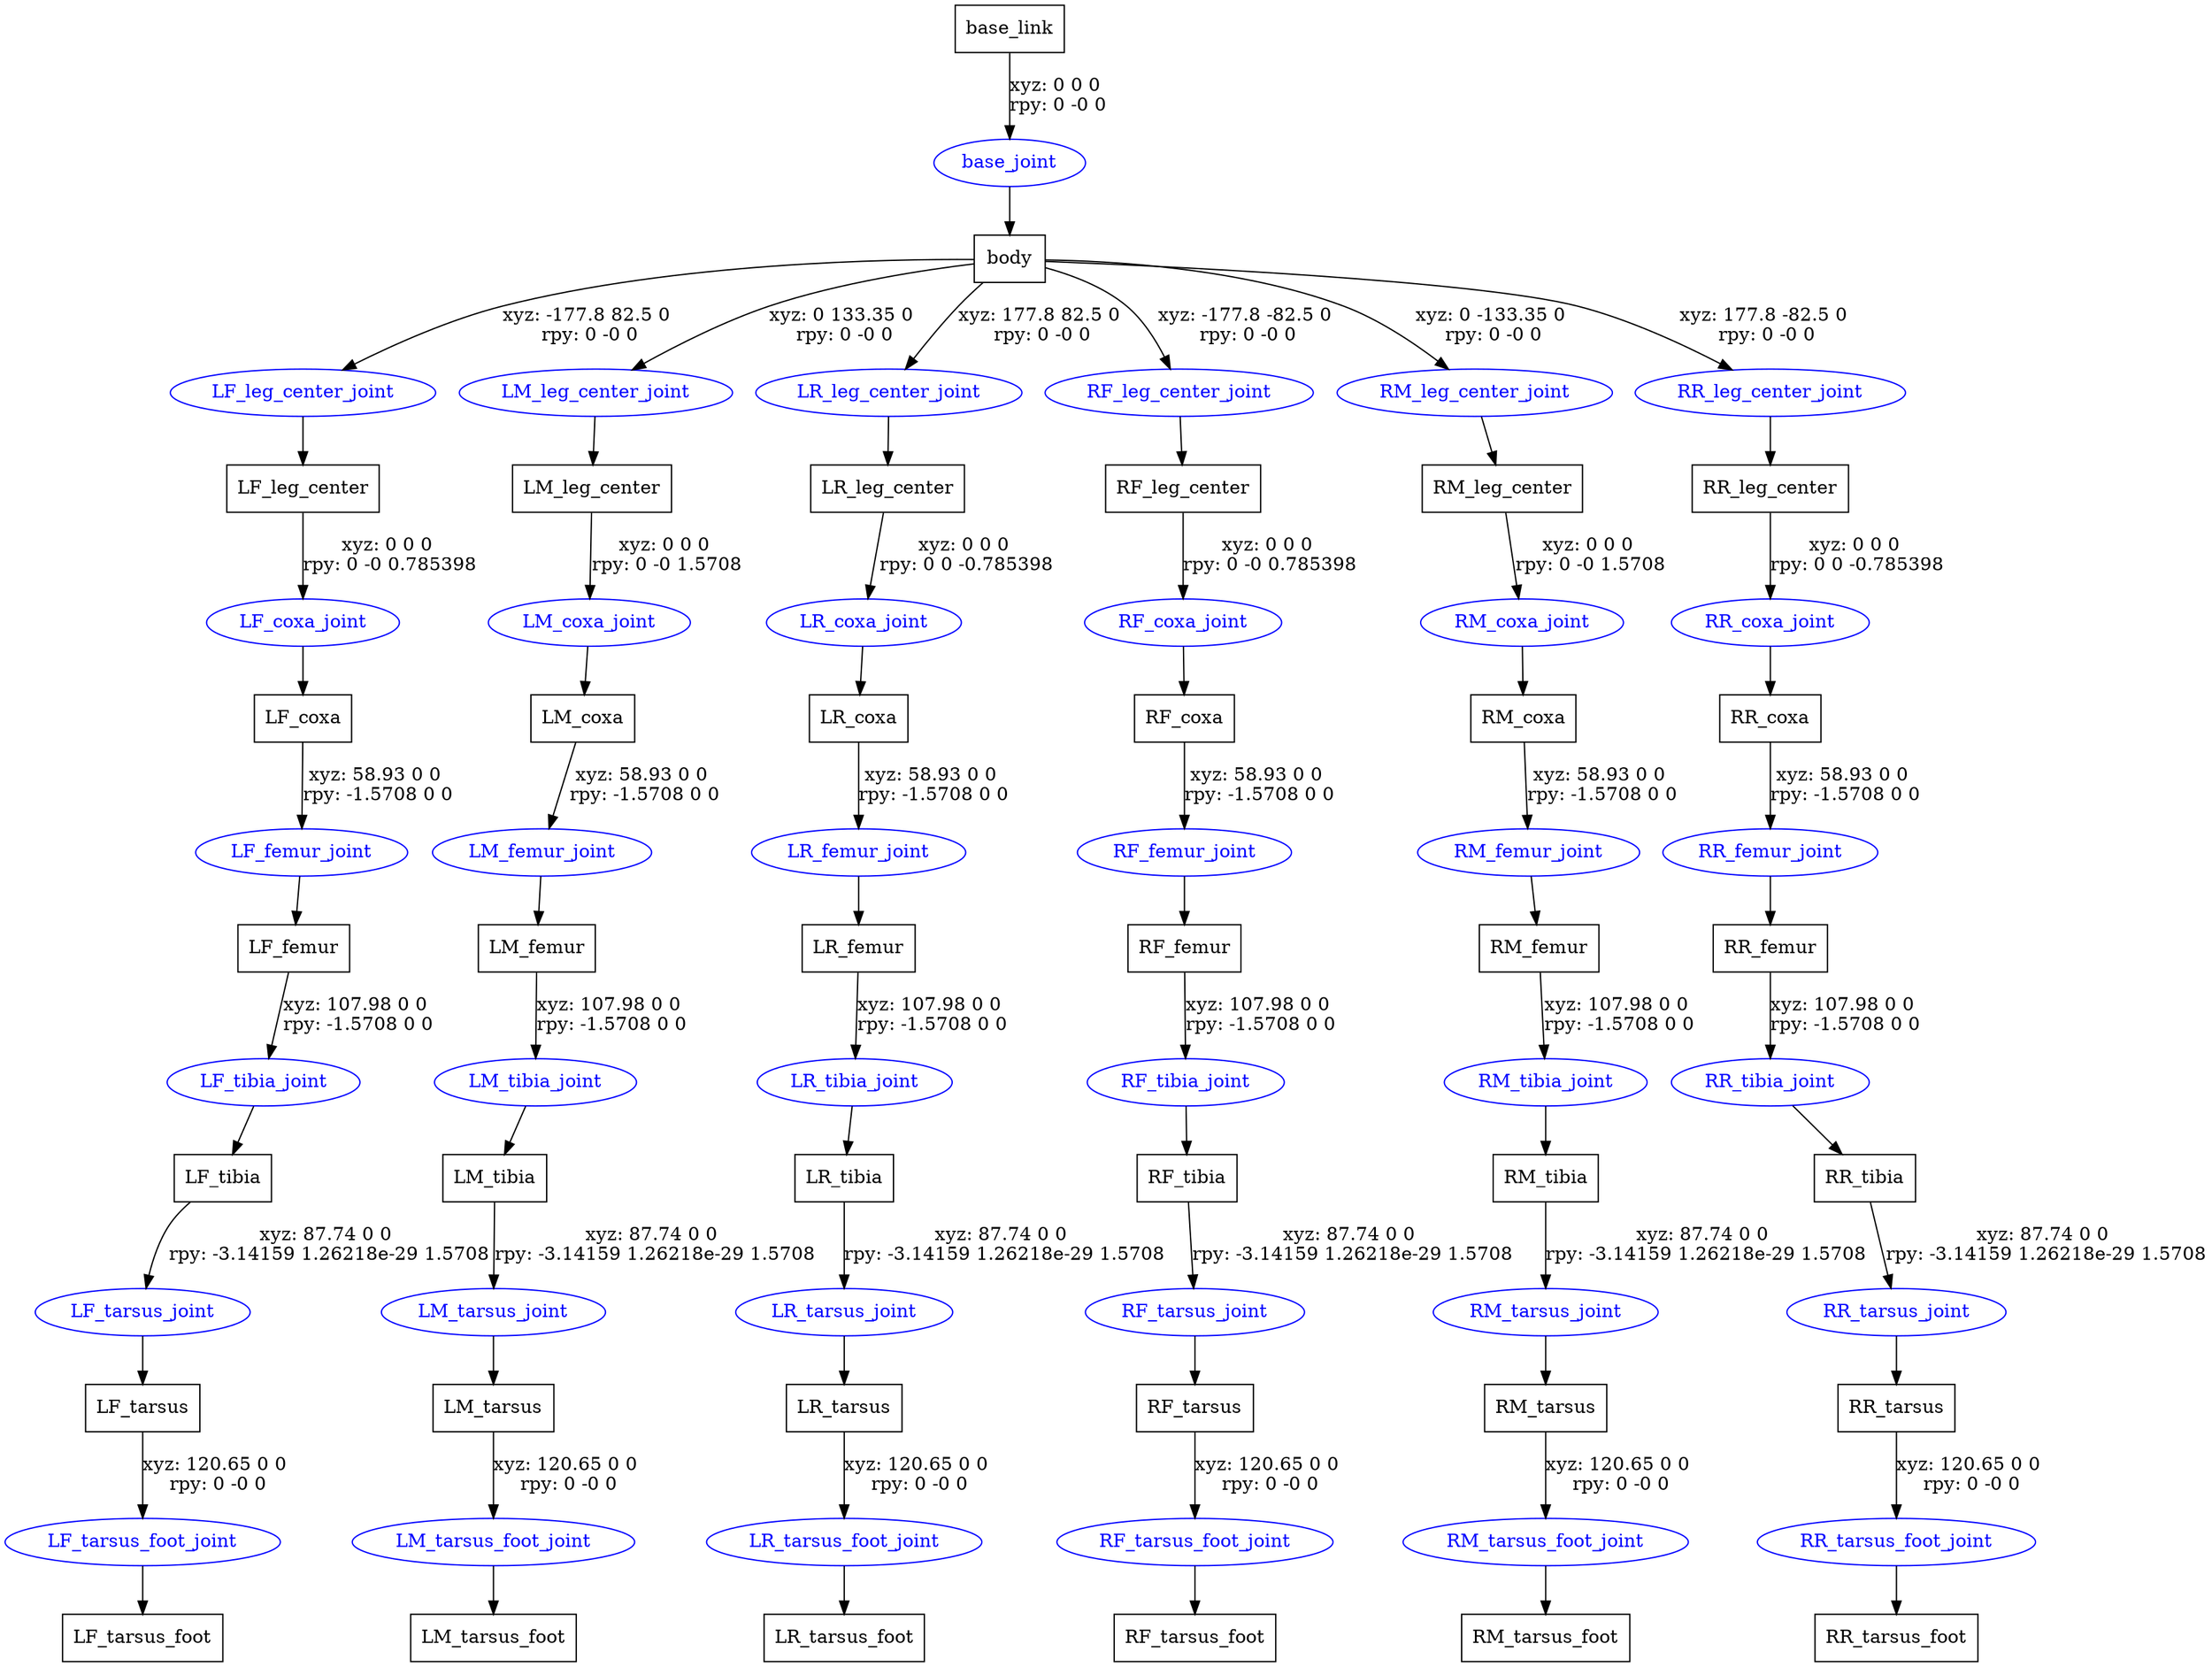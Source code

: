 digraph G {
node [shape=box];
"base_link" [label="base_link"];
"body" [label="body"];
"LF_leg_center" [label="LF_leg_center"];
"LF_coxa" [label="LF_coxa"];
"LF_femur" [label="LF_femur"];
"LF_tibia" [label="LF_tibia"];
"LF_tarsus" [label="LF_tarsus"];
"LF_tarsus_foot" [label="LF_tarsus_foot"];
"LM_leg_center" [label="LM_leg_center"];
"LM_coxa" [label="LM_coxa"];
"LM_femur" [label="LM_femur"];
"LM_tibia" [label="LM_tibia"];
"LM_tarsus" [label="LM_tarsus"];
"LM_tarsus_foot" [label="LM_tarsus_foot"];
"LR_leg_center" [label="LR_leg_center"];
"LR_coxa" [label="LR_coxa"];
"LR_femur" [label="LR_femur"];
"LR_tibia" [label="LR_tibia"];
"LR_tarsus" [label="LR_tarsus"];
"LR_tarsus_foot" [label="LR_tarsus_foot"];
"RF_leg_center" [label="RF_leg_center"];
"RF_coxa" [label="RF_coxa"];
"RF_femur" [label="RF_femur"];
"RF_tibia" [label="RF_tibia"];
"RF_tarsus" [label="RF_tarsus"];
"RF_tarsus_foot" [label="RF_tarsus_foot"];
"RM_leg_center" [label="RM_leg_center"];
"RM_coxa" [label="RM_coxa"];
"RM_femur" [label="RM_femur"];
"RM_tibia" [label="RM_tibia"];
"RM_tarsus" [label="RM_tarsus"];
"RM_tarsus_foot" [label="RM_tarsus_foot"];
"RR_leg_center" [label="RR_leg_center"];
"RR_coxa" [label="RR_coxa"];
"RR_femur" [label="RR_femur"];
"RR_tibia" [label="RR_tibia"];
"RR_tarsus" [label="RR_tarsus"];
"RR_tarsus_foot" [label="RR_tarsus_foot"];
node [shape=ellipse, color=blue, fontcolor=blue];
"base_link" -> "base_joint" [label="xyz: 0 0 0 \nrpy: 0 -0 0"]
"base_joint" -> "body"
"body" -> "LF_leg_center_joint" [label="xyz: -177.8 82.5 0 \nrpy: 0 -0 0"]
"LF_leg_center_joint" -> "LF_leg_center"
"LF_leg_center" -> "LF_coxa_joint" [label="xyz: 0 0 0 \nrpy: 0 -0 0.785398"]
"LF_coxa_joint" -> "LF_coxa"
"LF_coxa" -> "LF_femur_joint" [label="xyz: 58.93 0 0 \nrpy: -1.5708 0 0"]
"LF_femur_joint" -> "LF_femur"
"LF_femur" -> "LF_tibia_joint" [label="xyz: 107.98 0 0 \nrpy: -1.5708 0 0"]
"LF_tibia_joint" -> "LF_tibia"
"LF_tibia" -> "LF_tarsus_joint" [label="xyz: 87.74 0 0 \nrpy: -3.14159 1.26218e-29 1.5708"]
"LF_tarsus_joint" -> "LF_tarsus"
"LF_tarsus" -> "LF_tarsus_foot_joint" [label="xyz: 120.65 0 0 \nrpy: 0 -0 0"]
"LF_tarsus_foot_joint" -> "LF_tarsus_foot"
"body" -> "LM_leg_center_joint" [label="xyz: 0 133.35 0 \nrpy: 0 -0 0"]
"LM_leg_center_joint" -> "LM_leg_center"
"LM_leg_center" -> "LM_coxa_joint" [label="xyz: 0 0 0 \nrpy: 0 -0 1.5708"]
"LM_coxa_joint" -> "LM_coxa"
"LM_coxa" -> "LM_femur_joint" [label="xyz: 58.93 0 0 \nrpy: -1.5708 0 0"]
"LM_femur_joint" -> "LM_femur"
"LM_femur" -> "LM_tibia_joint" [label="xyz: 107.98 0 0 \nrpy: -1.5708 0 0"]
"LM_tibia_joint" -> "LM_tibia"
"LM_tibia" -> "LM_tarsus_joint" [label="xyz: 87.74 0 0 \nrpy: -3.14159 1.26218e-29 1.5708"]
"LM_tarsus_joint" -> "LM_tarsus"
"LM_tarsus" -> "LM_tarsus_foot_joint" [label="xyz: 120.65 0 0 \nrpy: 0 -0 0"]
"LM_tarsus_foot_joint" -> "LM_tarsus_foot"
"body" -> "LR_leg_center_joint" [label="xyz: 177.8 82.5 0 \nrpy: 0 -0 0"]
"LR_leg_center_joint" -> "LR_leg_center"
"LR_leg_center" -> "LR_coxa_joint" [label="xyz: 0 0 0 \nrpy: 0 0 -0.785398"]
"LR_coxa_joint" -> "LR_coxa"
"LR_coxa" -> "LR_femur_joint" [label="xyz: 58.93 0 0 \nrpy: -1.5708 0 0"]
"LR_femur_joint" -> "LR_femur"
"LR_femur" -> "LR_tibia_joint" [label="xyz: 107.98 0 0 \nrpy: -1.5708 0 0"]
"LR_tibia_joint" -> "LR_tibia"
"LR_tibia" -> "LR_tarsus_joint" [label="xyz: 87.74 0 0 \nrpy: -3.14159 1.26218e-29 1.5708"]
"LR_tarsus_joint" -> "LR_tarsus"
"LR_tarsus" -> "LR_tarsus_foot_joint" [label="xyz: 120.65 0 0 \nrpy: 0 -0 0"]
"LR_tarsus_foot_joint" -> "LR_tarsus_foot"
"body" -> "RF_leg_center_joint" [label="xyz: -177.8 -82.5 0 \nrpy: 0 -0 0"]
"RF_leg_center_joint" -> "RF_leg_center"
"RF_leg_center" -> "RF_coxa_joint" [label="xyz: 0 0 0 \nrpy: 0 -0 0.785398"]
"RF_coxa_joint" -> "RF_coxa"
"RF_coxa" -> "RF_femur_joint" [label="xyz: 58.93 0 0 \nrpy: -1.5708 0 0"]
"RF_femur_joint" -> "RF_femur"
"RF_femur" -> "RF_tibia_joint" [label="xyz: 107.98 0 0 \nrpy: -1.5708 0 0"]
"RF_tibia_joint" -> "RF_tibia"
"RF_tibia" -> "RF_tarsus_joint" [label="xyz: 87.74 0 0 \nrpy: -3.14159 1.26218e-29 1.5708"]
"RF_tarsus_joint" -> "RF_tarsus"
"RF_tarsus" -> "RF_tarsus_foot_joint" [label="xyz: 120.65 0 0 \nrpy: 0 -0 0"]
"RF_tarsus_foot_joint" -> "RF_tarsus_foot"
"body" -> "RM_leg_center_joint" [label="xyz: 0 -133.35 0 \nrpy: 0 -0 0"]
"RM_leg_center_joint" -> "RM_leg_center"
"RM_leg_center" -> "RM_coxa_joint" [label="xyz: 0 0 0 \nrpy: 0 -0 1.5708"]
"RM_coxa_joint" -> "RM_coxa"
"RM_coxa" -> "RM_femur_joint" [label="xyz: 58.93 0 0 \nrpy: -1.5708 0 0"]
"RM_femur_joint" -> "RM_femur"
"RM_femur" -> "RM_tibia_joint" [label="xyz: 107.98 0 0 \nrpy: -1.5708 0 0"]
"RM_tibia_joint" -> "RM_tibia"
"RM_tibia" -> "RM_tarsus_joint" [label="xyz: 87.74 0 0 \nrpy: -3.14159 1.26218e-29 1.5708"]
"RM_tarsus_joint" -> "RM_tarsus"
"RM_tarsus" -> "RM_tarsus_foot_joint" [label="xyz: 120.65 0 0 \nrpy: 0 -0 0"]
"RM_tarsus_foot_joint" -> "RM_tarsus_foot"
"body" -> "RR_leg_center_joint" [label="xyz: 177.8 -82.5 0 \nrpy: 0 -0 0"]
"RR_leg_center_joint" -> "RR_leg_center"
"RR_leg_center" -> "RR_coxa_joint" [label="xyz: 0 0 0 \nrpy: 0 0 -0.785398"]
"RR_coxa_joint" -> "RR_coxa"
"RR_coxa" -> "RR_femur_joint" [label="xyz: 58.93 0 0 \nrpy: -1.5708 0 0"]
"RR_femur_joint" -> "RR_femur"
"RR_femur" -> "RR_tibia_joint" [label="xyz: 107.98 0 0 \nrpy: -1.5708 0 0"]
"RR_tibia_joint" -> "RR_tibia"
"RR_tibia" -> "RR_tarsus_joint" [label="xyz: 87.74 0 0 \nrpy: -3.14159 1.26218e-29 1.5708"]
"RR_tarsus_joint" -> "RR_tarsus"
"RR_tarsus" -> "RR_tarsus_foot_joint" [label="xyz: 120.65 0 0 \nrpy: 0 -0 0"]
"RR_tarsus_foot_joint" -> "RR_tarsus_foot"
}
